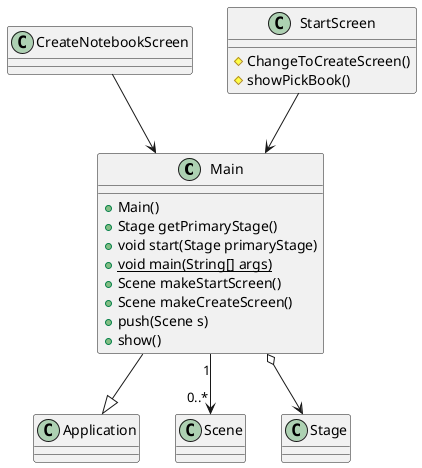 @startuml
'https://plantuml.com/class-diagram

Main --|> Application
class Main {
    + Main()
    + Stage getPrimaryStage()
    + void start(Stage primaryStage)
    + {static} void main(String[] args)
    + Scene makeStartScreen()
    + Scene makeCreateScreen()
    + push(Scene s)
    + show()
}
Main "1" --> "0..*" Scene
Main o--> Stage

class CreateNotebookScreen {
}
CreateNotebookScreen --> Main

class StartScreen {
    # ChangeToCreateScreen()
    # showPickBook()
}
StartScreen --> Main
@enduml